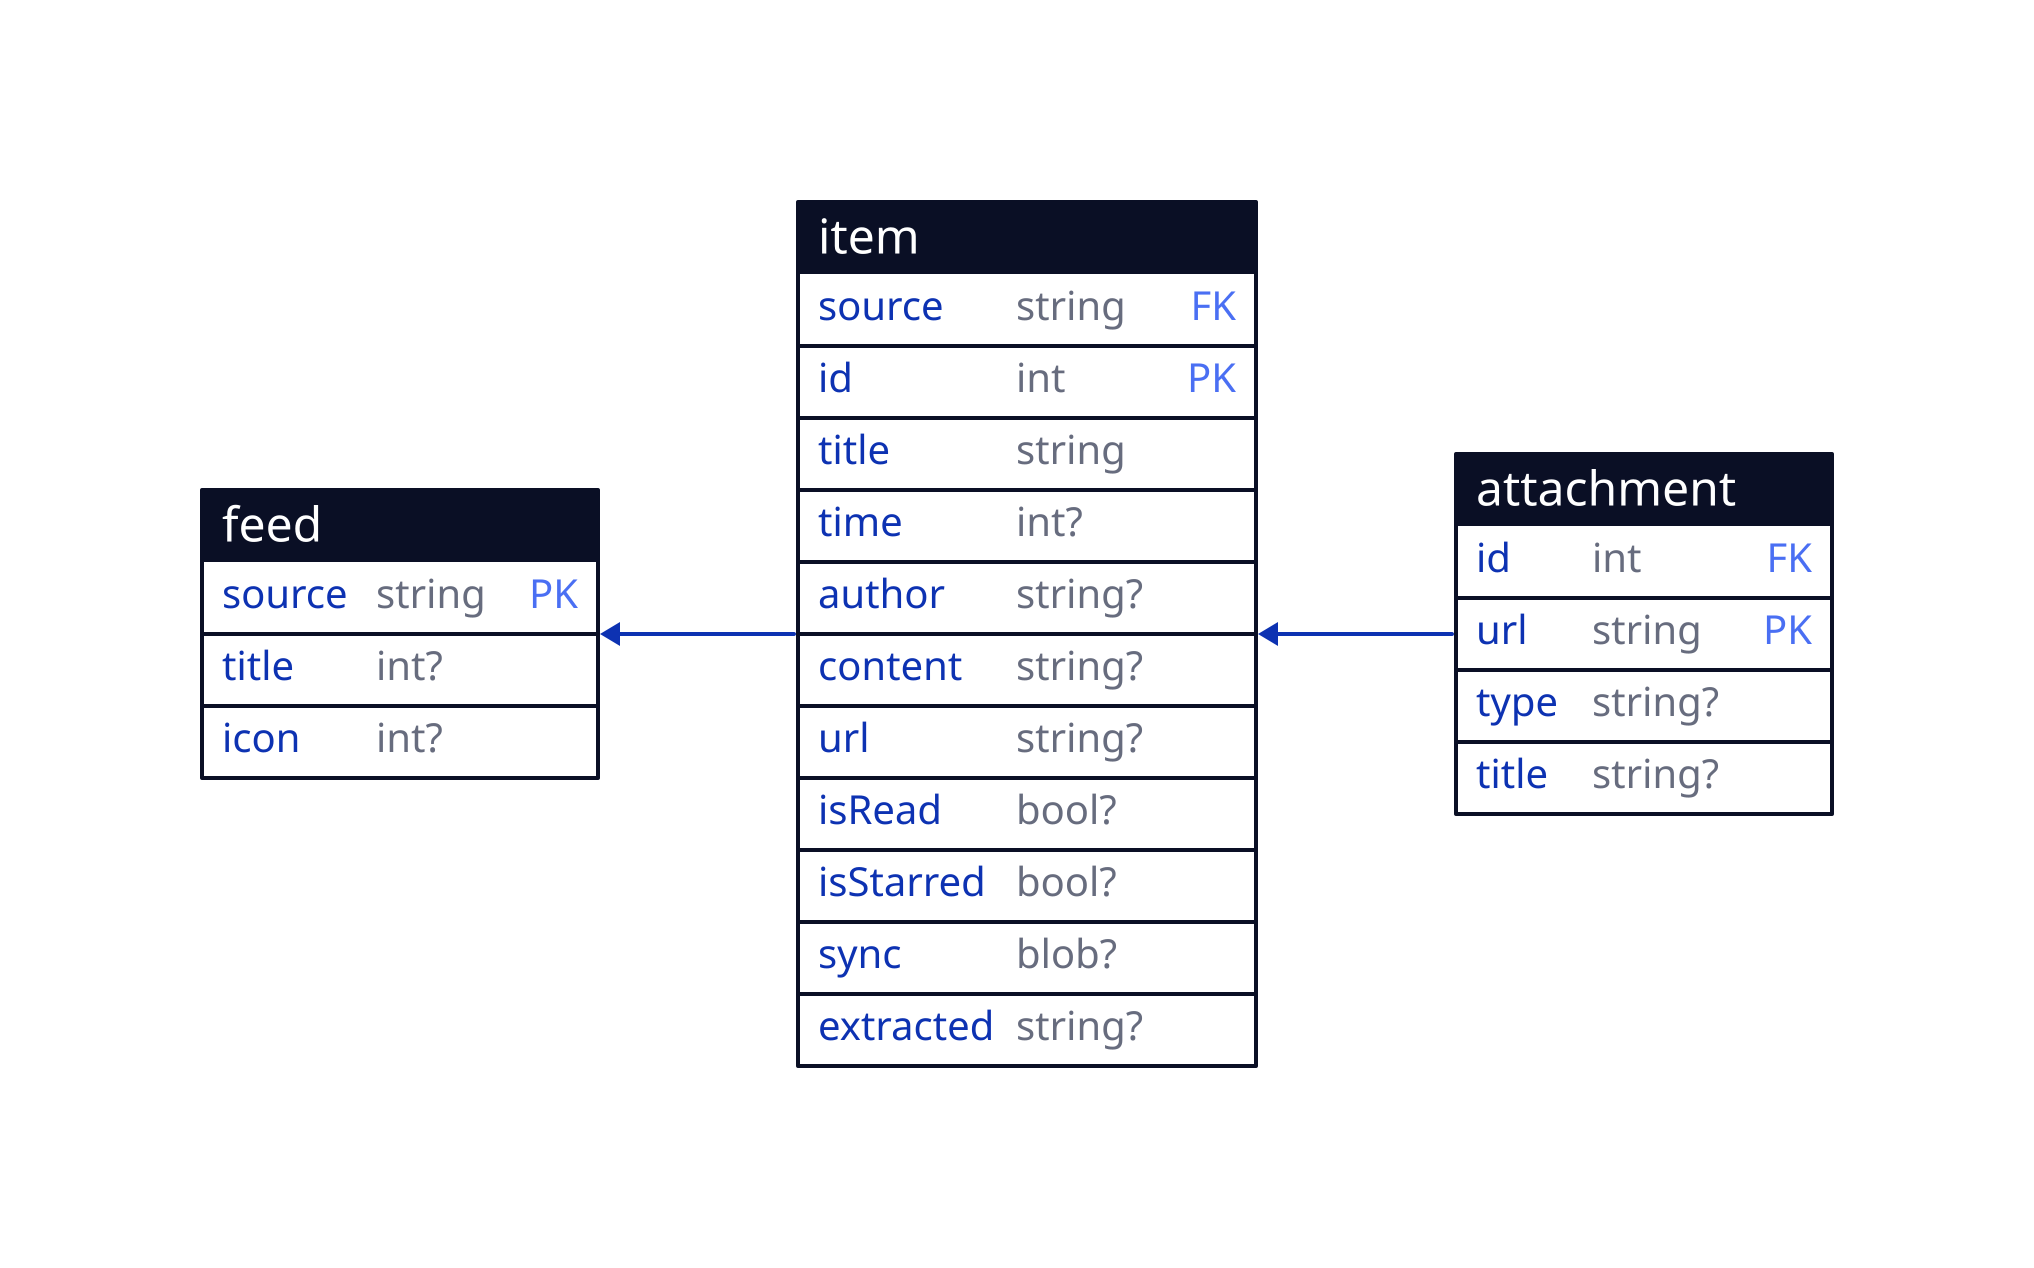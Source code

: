 style: { fill: "transparent" }
direction: left
item.source -> feed.source
attachment.id -> item.id

feed: {
	shape: sql_table
	source: string {constraint: primary_key}
	title: int?
	icоn: int?
}

item: {
	shape: sql_table
	id: int {constraint: primary_key}
	source: string {constraint: foreign_key}
	title: string
	time: int?
	author: string?
	content: string?
	url: string?
	isRead: bool?
	isStarred: bool?
	sync: blob?
	extracted: string?
}

attachment: {
	shape: sql_table
	id: int {constraint: foreign_key}
	url: string {constraint: primary_key}
	type: string?
	title: string?
}
